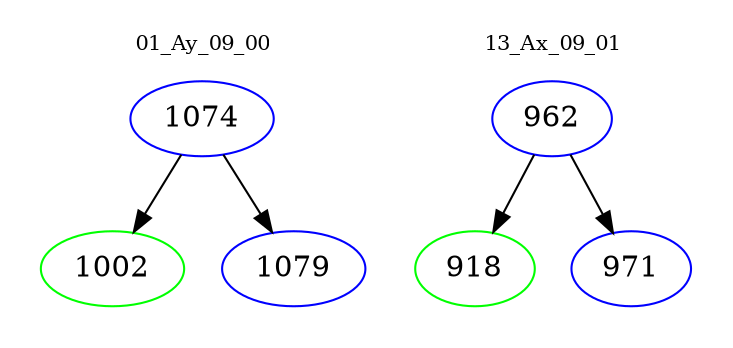 digraph{
subgraph cluster_0 {
color = white
label = "01_Ay_09_00";
fontsize=10;
T0_1074 [label="1074", color="blue"]
T0_1074 -> T0_1002 [color="black"]
T0_1002 [label="1002", color="green"]
T0_1074 -> T0_1079 [color="black"]
T0_1079 [label="1079", color="blue"]
}
subgraph cluster_1 {
color = white
label = "13_Ax_09_01";
fontsize=10;
T1_962 [label="962", color="blue"]
T1_962 -> T1_918 [color="black"]
T1_918 [label="918", color="green"]
T1_962 -> T1_971 [color="black"]
T1_971 [label="971", color="blue"]
}
}
